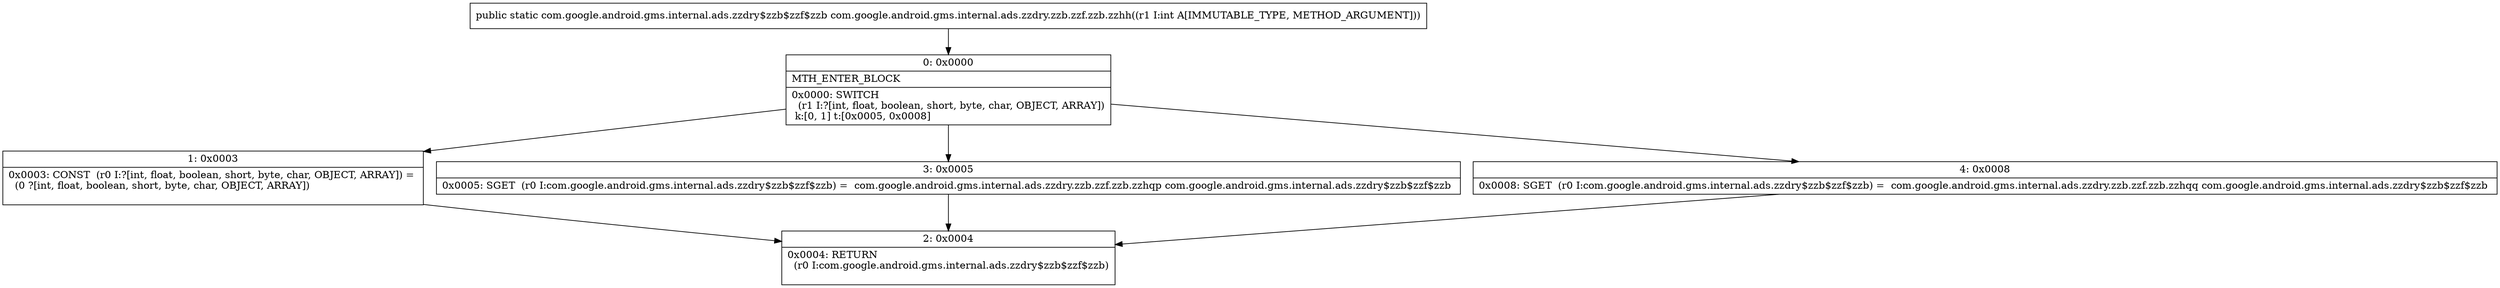 digraph "CFG forcom.google.android.gms.internal.ads.zzdry.zzb.zzf.zzb.zzhh(I)Lcom\/google\/android\/gms\/internal\/ads\/zzdry$zzb$zzf$zzb;" {
Node_0 [shape=record,label="{0\:\ 0x0000|MTH_ENTER_BLOCK\l|0x0000: SWITCH  \l  (r1 I:?[int, float, boolean, short, byte, char, OBJECT, ARRAY])\l k:[0, 1] t:[0x0005, 0x0008] \l}"];
Node_1 [shape=record,label="{1\:\ 0x0003|0x0003: CONST  (r0 I:?[int, float, boolean, short, byte, char, OBJECT, ARRAY]) = \l  (0 ?[int, float, boolean, short, byte, char, OBJECT, ARRAY])\l \l}"];
Node_2 [shape=record,label="{2\:\ 0x0004|0x0004: RETURN  \l  (r0 I:com.google.android.gms.internal.ads.zzdry$zzb$zzf$zzb)\l \l}"];
Node_3 [shape=record,label="{3\:\ 0x0005|0x0005: SGET  (r0 I:com.google.android.gms.internal.ads.zzdry$zzb$zzf$zzb) =  com.google.android.gms.internal.ads.zzdry.zzb.zzf.zzb.zzhqp com.google.android.gms.internal.ads.zzdry$zzb$zzf$zzb \l}"];
Node_4 [shape=record,label="{4\:\ 0x0008|0x0008: SGET  (r0 I:com.google.android.gms.internal.ads.zzdry$zzb$zzf$zzb) =  com.google.android.gms.internal.ads.zzdry.zzb.zzf.zzb.zzhqq com.google.android.gms.internal.ads.zzdry$zzb$zzf$zzb \l}"];
MethodNode[shape=record,label="{public static com.google.android.gms.internal.ads.zzdry$zzb$zzf$zzb com.google.android.gms.internal.ads.zzdry.zzb.zzf.zzb.zzhh((r1 I:int A[IMMUTABLE_TYPE, METHOD_ARGUMENT])) }"];
MethodNode -> Node_0;
Node_0 -> Node_1;
Node_0 -> Node_3;
Node_0 -> Node_4;
Node_1 -> Node_2;
Node_3 -> Node_2;
Node_4 -> Node_2;
}

